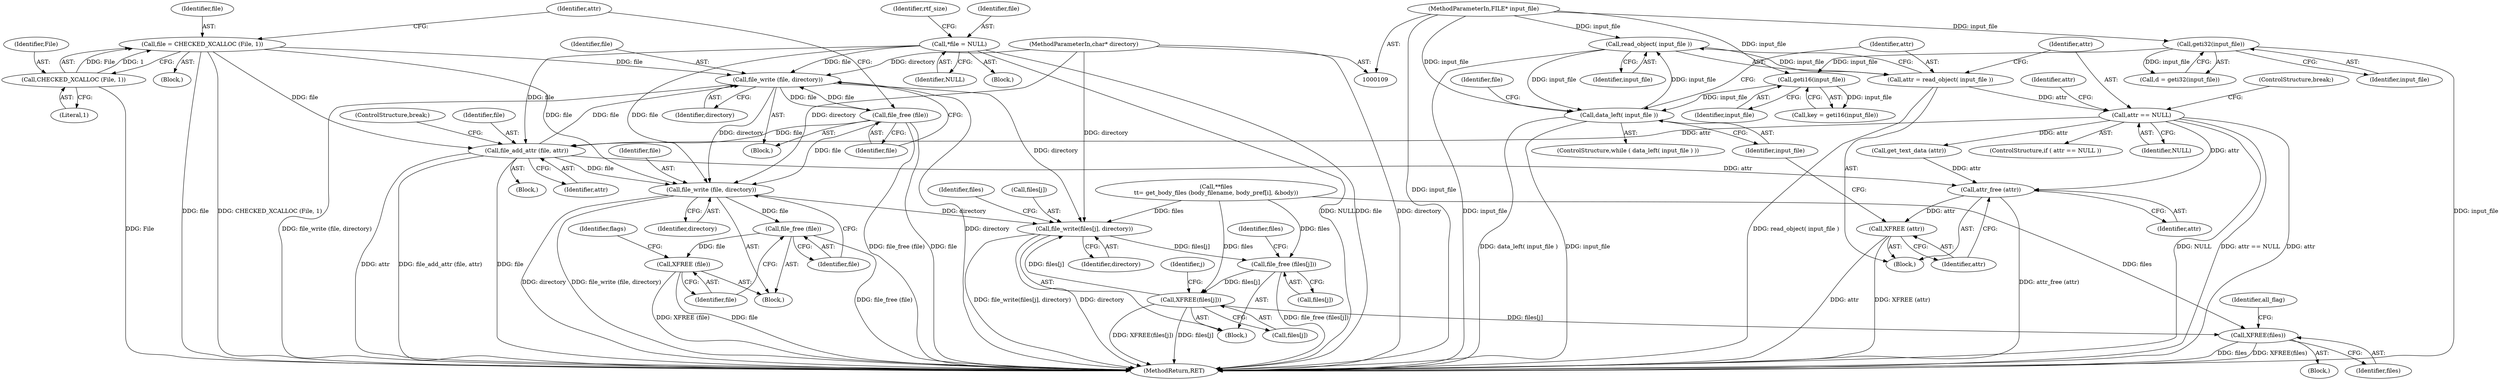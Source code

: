 digraph "0_tnef_8dccf79857ceeb7a6d3e42c1e762e7b865d5344d_1@API" {
"1000188" [label="(Call,file_write (file, directory))"];
"1000312" [label="(Call,file_add_attr (file, attr))"];
"1000195" [label="(Call,file = CHECKED_XCALLOC (File, 1))"];
"1000197" [label="(Call,CHECKED_XCALLOC (File, 1))"];
"1000191" [label="(Call,file_free (file))"];
"1000188" [label="(Call,file_write (file, directory))"];
"1000123" [label="(Call,*file = NULL)"];
"1000111" [label="(MethodParameterIn,char* directory)"];
"1000174" [label="(Call,attr == NULL)"];
"1000169" [label="(Call,attr = read_object( input_file ))"];
"1000171" [label="(Call,read_object( input_file ))"];
"1000166" [label="(Call,data_left( input_file ))"];
"1000160" [label="(Call,geti16(input_file))"];
"1000146" [label="(Call,geti32(input_file))"];
"1000110" [label="(MethodParameterIn,FILE* input_file)"];
"1000333" [label="(Call,file_write (file, directory))"];
"1000336" [label="(Call,file_free (file))"];
"1000338" [label="(Call,XFREE (file))"];
"1000397" [label="(Call,file_write(files[j], directory))"];
"1000402" [label="(Call,file_free (files[j]))"];
"1000406" [label="(Call,XFREE(files[j]))"];
"1000410" [label="(Call,XFREE(files))"];
"1000326" [label="(Call,attr_free (attr))"];
"1000328" [label="(Call,XFREE (attr))"];
"1000204" [label="(Block,)"];
"1000173" [label="(ControlStructure,if ( attr == NULL ))"];
"1000190" [label="(Identifier,directory)"];
"1000161" [label="(Identifier,input_file)"];
"1000124" [label="(Identifier,file)"];
"1000177" [label="(ControlStructure,break;)"];
"1000194" [label="(Block,)"];
"1000336" [label="(Call,file_free (file))"];
"1000338" [label="(Call,XFREE (file))"];
"1000192" [label="(Identifier,file)"];
"1000385" [label="(Block,)"];
"1000414" [label="(Identifier,all_flag)"];
"1000128" [label="(Identifier,rtf_size)"];
"1000329" [label="(Identifier,attr)"];
"1000168" [label="(Block,)"];
"1000313" [label="(Identifier,file)"];
"1000123" [label="(Call,*file = NULL)"];
"1000411" [label="(Identifier,files)"];
"1000195" [label="(Call,file = CHECKED_XCALLOC (File, 1))"];
"1000342" [label="(Identifier,flags)"];
"1000406" [label="(Call,XFREE(files[j]))"];
"1000314" [label="(Identifier,attr)"];
"1000125" [label="(Identifier,NULL)"];
"1000115" [label="(Block,)"];
"1000166" [label="(Call,data_left( input_file ))"];
"1000333" [label="(Call,file_write (file, directory))"];
"1000174" [label="(Call,attr == NULL)"];
"1000337" [label="(Identifier,file)"];
"1000191" [label="(Call,file_free (file))"];
"1000198" [label="(Identifier,File)"];
"1000335" [label="(Identifier,directory)"];
"1000110" [label="(MethodParameterIn,FILE* input_file)"];
"1000187" [label="(Block,)"];
"1000315" [label="(ControlStructure,break;)"];
"1000217" [label="(Call,get_text_data (attr))"];
"1000171" [label="(Call,read_object( input_file ))"];
"1000408" [label="(Identifier,files)"];
"1000395" [label="(Identifier,j)"];
"1000327" [label="(Identifier,attr)"];
"1000197" [label="(Call,CHECKED_XCALLOC (File, 1))"];
"1000397" [label="(Call,file_write(files[j], directory))"];
"1000144" [label="(Call,d = geti32(input_file))"];
"1000410" [label="(Call,XFREE(files))"];
"1000402" [label="(Call,file_free (files[j]))"];
"1000374" [label="(Call,**files\n\t\t= get_body_files (body_filename, body_pref[i], &body))"];
"1000328" [label="(Call,XFREE (attr))"];
"1000189" [label="(Identifier,file)"];
"1000176" [label="(Identifier,NULL)"];
"1000407" [label="(Call,files[j])"];
"1000170" [label="(Identifier,attr)"];
"1000146" [label="(Call,geti32(input_file))"];
"1000111" [label="(MethodParameterIn,char* directory)"];
"1000332" [label="(Block,)"];
"1000326" [label="(Call,attr_free (attr))"];
"1000175" [label="(Identifier,attr)"];
"1000196" [label="(Identifier,file)"];
"1000331" [label="(Identifier,file)"];
"1000158" [label="(Call,key = geti16(input_file))"];
"1000312" [label="(Call,file_add_attr (file, attr))"];
"1000396" [label="(Block,)"];
"1000401" [label="(Identifier,directory)"];
"1000334" [label="(Identifier,file)"];
"1000188" [label="(Call,file_write (file, directory))"];
"1000172" [label="(Identifier,input_file)"];
"1000398" [label="(Call,files[j])"];
"1000160" [label="(Call,geti16(input_file))"];
"1000147" [label="(Identifier,input_file)"];
"1000404" [label="(Identifier,files)"];
"1000202" [label="(Identifier,attr)"];
"1000181" [label="(Identifier,attr)"];
"1000167" [label="(Identifier,input_file)"];
"1000339" [label="(Identifier,file)"];
"1000199" [label="(Literal,1)"];
"1000169" [label="(Call,attr = read_object( input_file ))"];
"1000403" [label="(Call,files[j])"];
"1000460" [label="(MethodReturn,RET)"];
"1000165" [label="(ControlStructure,while ( data_left( input_file ) ))"];
"1000188" -> "1000187"  [label="AST: "];
"1000188" -> "1000190"  [label="CFG: "];
"1000189" -> "1000188"  [label="AST: "];
"1000190" -> "1000188"  [label="AST: "];
"1000192" -> "1000188"  [label="CFG: "];
"1000188" -> "1000460"  [label="DDG: file_write (file, directory)"];
"1000188" -> "1000460"  [label="DDG: directory"];
"1000312" -> "1000188"  [label="DDG: file"];
"1000195" -> "1000188"  [label="DDG: file"];
"1000191" -> "1000188"  [label="DDG: file"];
"1000123" -> "1000188"  [label="DDG: file"];
"1000111" -> "1000188"  [label="DDG: directory"];
"1000188" -> "1000191"  [label="DDG: file"];
"1000188" -> "1000333"  [label="DDG: directory"];
"1000188" -> "1000397"  [label="DDG: directory"];
"1000312" -> "1000204"  [label="AST: "];
"1000312" -> "1000314"  [label="CFG: "];
"1000313" -> "1000312"  [label="AST: "];
"1000314" -> "1000312"  [label="AST: "];
"1000315" -> "1000312"  [label="CFG: "];
"1000312" -> "1000460"  [label="DDG: file_add_attr (file, attr)"];
"1000312" -> "1000460"  [label="DDG: file"];
"1000312" -> "1000460"  [label="DDG: attr"];
"1000195" -> "1000312"  [label="DDG: file"];
"1000191" -> "1000312"  [label="DDG: file"];
"1000123" -> "1000312"  [label="DDG: file"];
"1000174" -> "1000312"  [label="DDG: attr"];
"1000312" -> "1000326"  [label="DDG: attr"];
"1000312" -> "1000333"  [label="DDG: file"];
"1000195" -> "1000194"  [label="AST: "];
"1000195" -> "1000197"  [label="CFG: "];
"1000196" -> "1000195"  [label="AST: "];
"1000197" -> "1000195"  [label="AST: "];
"1000202" -> "1000195"  [label="CFG: "];
"1000195" -> "1000460"  [label="DDG: CHECKED_XCALLOC (File, 1)"];
"1000195" -> "1000460"  [label="DDG: file"];
"1000197" -> "1000195"  [label="DDG: File"];
"1000197" -> "1000195"  [label="DDG: 1"];
"1000195" -> "1000333"  [label="DDG: file"];
"1000197" -> "1000199"  [label="CFG: "];
"1000198" -> "1000197"  [label="AST: "];
"1000199" -> "1000197"  [label="AST: "];
"1000197" -> "1000460"  [label="DDG: File"];
"1000191" -> "1000187"  [label="AST: "];
"1000191" -> "1000192"  [label="CFG: "];
"1000192" -> "1000191"  [label="AST: "];
"1000202" -> "1000191"  [label="CFG: "];
"1000191" -> "1000460"  [label="DDG: file_free (file)"];
"1000191" -> "1000460"  [label="DDG: file"];
"1000191" -> "1000333"  [label="DDG: file"];
"1000123" -> "1000115"  [label="AST: "];
"1000123" -> "1000125"  [label="CFG: "];
"1000124" -> "1000123"  [label="AST: "];
"1000125" -> "1000123"  [label="AST: "];
"1000128" -> "1000123"  [label="CFG: "];
"1000123" -> "1000460"  [label="DDG: NULL"];
"1000123" -> "1000460"  [label="DDG: file"];
"1000123" -> "1000333"  [label="DDG: file"];
"1000111" -> "1000109"  [label="AST: "];
"1000111" -> "1000460"  [label="DDG: directory"];
"1000111" -> "1000333"  [label="DDG: directory"];
"1000111" -> "1000397"  [label="DDG: directory"];
"1000174" -> "1000173"  [label="AST: "];
"1000174" -> "1000176"  [label="CFG: "];
"1000175" -> "1000174"  [label="AST: "];
"1000176" -> "1000174"  [label="AST: "];
"1000177" -> "1000174"  [label="CFG: "];
"1000181" -> "1000174"  [label="CFG: "];
"1000174" -> "1000460"  [label="DDG: NULL"];
"1000174" -> "1000460"  [label="DDG: attr == NULL"];
"1000174" -> "1000460"  [label="DDG: attr"];
"1000169" -> "1000174"  [label="DDG: attr"];
"1000174" -> "1000217"  [label="DDG: attr"];
"1000174" -> "1000326"  [label="DDG: attr"];
"1000169" -> "1000168"  [label="AST: "];
"1000169" -> "1000171"  [label="CFG: "];
"1000170" -> "1000169"  [label="AST: "];
"1000171" -> "1000169"  [label="AST: "];
"1000175" -> "1000169"  [label="CFG: "];
"1000169" -> "1000460"  [label="DDG: read_object( input_file )"];
"1000171" -> "1000169"  [label="DDG: input_file"];
"1000171" -> "1000172"  [label="CFG: "];
"1000172" -> "1000171"  [label="AST: "];
"1000171" -> "1000460"  [label="DDG: input_file"];
"1000171" -> "1000166"  [label="DDG: input_file"];
"1000166" -> "1000171"  [label="DDG: input_file"];
"1000110" -> "1000171"  [label="DDG: input_file"];
"1000166" -> "1000165"  [label="AST: "];
"1000166" -> "1000167"  [label="CFG: "];
"1000167" -> "1000166"  [label="AST: "];
"1000170" -> "1000166"  [label="CFG: "];
"1000331" -> "1000166"  [label="CFG: "];
"1000166" -> "1000460"  [label="DDG: data_left( input_file )"];
"1000166" -> "1000460"  [label="DDG: input_file"];
"1000160" -> "1000166"  [label="DDG: input_file"];
"1000110" -> "1000166"  [label="DDG: input_file"];
"1000160" -> "1000158"  [label="AST: "];
"1000160" -> "1000161"  [label="CFG: "];
"1000161" -> "1000160"  [label="AST: "];
"1000158" -> "1000160"  [label="CFG: "];
"1000160" -> "1000158"  [label="DDG: input_file"];
"1000146" -> "1000160"  [label="DDG: input_file"];
"1000110" -> "1000160"  [label="DDG: input_file"];
"1000146" -> "1000144"  [label="AST: "];
"1000146" -> "1000147"  [label="CFG: "];
"1000147" -> "1000146"  [label="AST: "];
"1000144" -> "1000146"  [label="CFG: "];
"1000146" -> "1000460"  [label="DDG: input_file"];
"1000146" -> "1000144"  [label="DDG: input_file"];
"1000110" -> "1000146"  [label="DDG: input_file"];
"1000110" -> "1000109"  [label="AST: "];
"1000110" -> "1000460"  [label="DDG: input_file"];
"1000333" -> "1000332"  [label="AST: "];
"1000333" -> "1000335"  [label="CFG: "];
"1000334" -> "1000333"  [label="AST: "];
"1000335" -> "1000333"  [label="AST: "];
"1000337" -> "1000333"  [label="CFG: "];
"1000333" -> "1000460"  [label="DDG: file_write (file, directory)"];
"1000333" -> "1000460"  [label="DDG: directory"];
"1000333" -> "1000336"  [label="DDG: file"];
"1000333" -> "1000397"  [label="DDG: directory"];
"1000336" -> "1000332"  [label="AST: "];
"1000336" -> "1000337"  [label="CFG: "];
"1000337" -> "1000336"  [label="AST: "];
"1000339" -> "1000336"  [label="CFG: "];
"1000336" -> "1000460"  [label="DDG: file_free (file)"];
"1000336" -> "1000338"  [label="DDG: file"];
"1000338" -> "1000332"  [label="AST: "];
"1000338" -> "1000339"  [label="CFG: "];
"1000339" -> "1000338"  [label="AST: "];
"1000342" -> "1000338"  [label="CFG: "];
"1000338" -> "1000460"  [label="DDG: file"];
"1000338" -> "1000460"  [label="DDG: XFREE (file)"];
"1000397" -> "1000396"  [label="AST: "];
"1000397" -> "1000401"  [label="CFG: "];
"1000398" -> "1000397"  [label="AST: "];
"1000401" -> "1000397"  [label="AST: "];
"1000404" -> "1000397"  [label="CFG: "];
"1000397" -> "1000460"  [label="DDG: file_write(files[j], directory)"];
"1000397" -> "1000460"  [label="DDG: directory"];
"1000374" -> "1000397"  [label="DDG: files"];
"1000406" -> "1000397"  [label="DDG: files[j]"];
"1000397" -> "1000402"  [label="DDG: files[j]"];
"1000402" -> "1000396"  [label="AST: "];
"1000402" -> "1000403"  [label="CFG: "];
"1000403" -> "1000402"  [label="AST: "];
"1000408" -> "1000402"  [label="CFG: "];
"1000402" -> "1000460"  [label="DDG: file_free (files[j])"];
"1000374" -> "1000402"  [label="DDG: files"];
"1000402" -> "1000406"  [label="DDG: files[j]"];
"1000406" -> "1000396"  [label="AST: "];
"1000406" -> "1000407"  [label="CFG: "];
"1000407" -> "1000406"  [label="AST: "];
"1000395" -> "1000406"  [label="CFG: "];
"1000406" -> "1000460"  [label="DDG: files[j]"];
"1000406" -> "1000460"  [label="DDG: XFREE(files[j])"];
"1000374" -> "1000406"  [label="DDG: files"];
"1000406" -> "1000410"  [label="DDG: files[j]"];
"1000410" -> "1000385"  [label="AST: "];
"1000410" -> "1000411"  [label="CFG: "];
"1000411" -> "1000410"  [label="AST: "];
"1000414" -> "1000410"  [label="CFG: "];
"1000410" -> "1000460"  [label="DDG: files"];
"1000410" -> "1000460"  [label="DDG: XFREE(files)"];
"1000374" -> "1000410"  [label="DDG: files"];
"1000326" -> "1000168"  [label="AST: "];
"1000326" -> "1000327"  [label="CFG: "];
"1000327" -> "1000326"  [label="AST: "];
"1000329" -> "1000326"  [label="CFG: "];
"1000326" -> "1000460"  [label="DDG: attr_free (attr)"];
"1000217" -> "1000326"  [label="DDG: attr"];
"1000326" -> "1000328"  [label="DDG: attr"];
"1000328" -> "1000168"  [label="AST: "];
"1000328" -> "1000329"  [label="CFG: "];
"1000329" -> "1000328"  [label="AST: "];
"1000167" -> "1000328"  [label="CFG: "];
"1000328" -> "1000460"  [label="DDG: XFREE (attr)"];
"1000328" -> "1000460"  [label="DDG: attr"];
}
